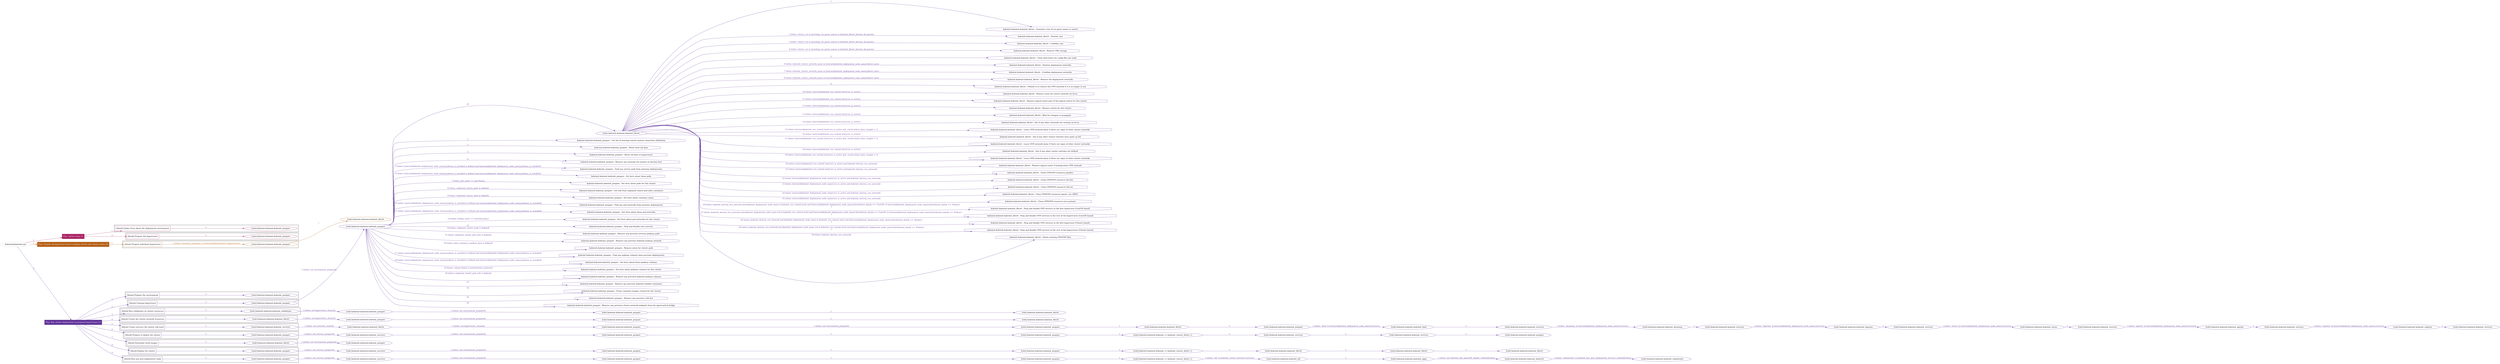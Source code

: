 digraph {
	graph [concentrate=true ordering=in rankdir=LR ratio=fill]
	edge [esep=5 sep=10]
	"kubeinit/playbook.yml" [id=root_node style=dotted]
	play_e620c497 [label="Play: Initial setup (1)" color="#a92364" fontcolor="#ffffff" id=play_e620c497 shape=box style=filled tooltip=localhost]
	"kubeinit/playbook.yml" -> play_e620c497 [label="1 " color="#a92364" fontcolor="#a92364" id=edge_87e87e87 labeltooltip="1 " tooltip="1 "]
	subgraph "kubeinit.kubeinit.kubeinit_prepare" {
		role_a2d5e0e8 [label="[role] kubeinit.kubeinit.kubeinit_prepare" color="#a92364" id=role_a2d5e0e8 tooltip="kubeinit.kubeinit.kubeinit_prepare"]
	}
	subgraph "kubeinit.kubeinit.kubeinit_prepare" {
		role_67fb6ee1 [label="[role] kubeinit.kubeinit.kubeinit_prepare" color="#a92364" id=role_67fb6ee1 tooltip="kubeinit.kubeinit.kubeinit_prepare"]
	}
	subgraph "Play: Initial setup (1)" {
		play_e620c497 -> block_0c2d4fb3 [label=1 color="#a92364" fontcolor="#a92364" id=edge_0363d80e labeltooltip=1 tooltip=1]
		subgraph cluster_block_0c2d4fb3 {
			block_0c2d4fb3 [label="[block] Gather facts about the deployment environment" color="#a92364" id=block_0c2d4fb3 labeltooltip="Gather facts about the deployment environment" shape=box tooltip="Gather facts about the deployment environment"]
			block_0c2d4fb3 -> role_a2d5e0e8 [label="1 " color="#a92364" fontcolor="#a92364" id=edge_bcda8685 labeltooltip="1 " tooltip="1 "]
		}
		play_e620c497 -> block_71c5c54f [label=2 color="#a92364" fontcolor="#a92364" id=edge_8d395a33 labeltooltip=2 tooltip=2]
		subgraph cluster_block_71c5c54f {
			block_71c5c54f [label="[block] Prepare the hypervisors" color="#a92364" id=block_71c5c54f labeltooltip="Prepare the hypervisors" shape=box tooltip="Prepare the hypervisors"]
			block_71c5c54f -> role_67fb6ee1 [label="1 " color="#a92364" fontcolor="#a92364" id=edge_e442ccd2 labeltooltip="1 " tooltip="1 "]
		}
	}
	play_8aa4511b [label="Play: Prepare all hypervisor hosts to deploy service and cluster nodes (0)" color="#b65f16" fontcolor="#ffffff" id=play_8aa4511b shape=box style=filled tooltip="Play: Prepare all hypervisor hosts to deploy service and cluster nodes (0)"]
	"kubeinit/playbook.yml" -> play_8aa4511b [label="2 " color="#b65f16" fontcolor="#b65f16" id=edge_fc6e9f7f labeltooltip="2 " tooltip="2 "]
	subgraph "kubeinit.kubeinit.kubeinit_libvirt" {
		role_b3a87230 [label="[role] kubeinit.kubeinit.kubeinit_libvirt" color="#b65f16" id=role_b3a87230 tooltip="kubeinit.kubeinit.kubeinit_libvirt"]
	}
	subgraph "kubeinit.kubeinit.kubeinit_prepare" {
		role_3ff413d4 [label="[role] kubeinit.kubeinit.kubeinit_prepare" color="#b65f16" id=role_3ff413d4 tooltip="kubeinit.kubeinit.kubeinit_prepare"]
		role_3ff413d4 -> role_b3a87230 [label="1 " color="#b65f16" fontcolor="#b65f16" id=edge_c031d1c5 labeltooltip="1 " tooltip="1 "]
	}
	subgraph "Play: Prepare all hypervisor hosts to deploy service and cluster nodes (0)" {
		play_8aa4511b -> block_84e93038 [label=1 color="#b65f16" fontcolor="#b65f16" id=edge_4634a358 labeltooltip=1 tooltip=1]
		subgraph cluster_block_84e93038 {
			block_84e93038 [label="[block] Prepare individual hypervisors" color="#b65f16" id=block_84e93038 labeltooltip="Prepare individual hypervisors" shape=box tooltip="Prepare individual hypervisors"]
			block_84e93038 -> role_3ff413d4 [label="1 [when: inventory_hostname in hostvars['kubeinit-facts'].hypervisors]" color="#b65f16" fontcolor="#b65f16" id=edge_bbf65e43 labeltooltip="1 [when: inventory_hostname in hostvars['kubeinit-facts'].hypervisors]" tooltip="1 [when: inventory_hostname in hostvars['kubeinit-facts'].hypervisors]"]
		}
	}
	play_54ab8cdd [label="Play: Run cluster deployment on prepared hypervisors (1)" color="#613399" fontcolor="#ffffff" id=play_54ab8cdd shape=box style=filled tooltip=localhost]
	"kubeinit/playbook.yml" -> play_54ab8cdd [label="3 " color="#613399" fontcolor="#613399" id=edge_36a5ad89 labeltooltip="3 " tooltip="3 "]
	subgraph "kubeinit.kubeinit.kubeinit_prepare" {
		role_ed84a059 [label="[role] kubeinit.kubeinit.kubeinit_prepare" color="#613399" id=role_ed84a059 tooltip="kubeinit.kubeinit.kubeinit_prepare"]
	}
	subgraph "kubeinit.kubeinit.kubeinit_libvirt" {
		role_58e34440 [label="[role] kubeinit.kubeinit.kubeinit_libvirt" color="#613399" id=role_58e34440 tooltip="kubeinit.kubeinit.kubeinit_libvirt"]
		task_087882c3 [label="kubeinit.kubeinit.kubeinit_libvirt : Generate a list of vm guest names to match" color="#613399" id=task_087882c3 shape=octagon tooltip="kubeinit.kubeinit.kubeinit_libvirt : Generate a list of vm guest names to match"]
		role_58e34440 -> task_087882c3 [label="1 " color="#613399" fontcolor="#613399" id=edge_61f44dcf labeltooltip="1 " tooltip="1 "]
		task_6081fc50 [label="kubeinit.kubeinit.kubeinit_libvirt : Destroy vms" color="#613399" id=task_6081fc50 shape=octagon tooltip="kubeinit.kubeinit.kubeinit_libvirt : Destroy vms"]
		role_58e34440 -> task_6081fc50 [label="2 [when: cluster_vm in matching_vm_guest_names or kubeinit_libvirt_destroy_all_guests]" color="#613399" fontcolor="#613399" id=edge_b4ad3307 labeltooltip="2 [when: cluster_vm in matching_vm_guest_names or kubeinit_libvirt_destroy_all_guests]" tooltip="2 [when: cluster_vm in matching_vm_guest_names or kubeinit_libvirt_destroy_all_guests]"]
		task_8cbfd64b [label="kubeinit.kubeinit.kubeinit_libvirt : Undefine vms" color="#613399" id=task_8cbfd64b shape=octagon tooltip="kubeinit.kubeinit.kubeinit_libvirt : Undefine vms"]
		role_58e34440 -> task_8cbfd64b [label="3 [when: cluster_vm in matching_vm_guest_names or kubeinit_libvirt_destroy_all_guests]" color="#613399" fontcolor="#613399" id=edge_d5d984d2 labeltooltip="3 [when: cluster_vm in matching_vm_guest_names or kubeinit_libvirt_destroy_all_guests]" tooltip="3 [when: cluster_vm in matching_vm_guest_names or kubeinit_libvirt_destroy_all_guests]"]
		task_27f91eec [label="kubeinit.kubeinit.kubeinit_libvirt : Remove VMs storage" color="#613399" id=task_27f91eec shape=octagon tooltip="kubeinit.kubeinit.kubeinit_libvirt : Remove VMs storage"]
		role_58e34440 -> task_27f91eec [label="4 [when: cluster_vm in matching_vm_guest_names or kubeinit_libvirt_destroy_all_guests]" color="#613399" fontcolor="#613399" id=edge_b42f1586 labeltooltip="4 [when: cluster_vm in matching_vm_guest_names or kubeinit_libvirt_destroy_all_guests]" tooltip="4 [when: cluster_vm in matching_vm_guest_names or kubeinit_libvirt_destroy_all_guests]"]
		task_e3bd7096 [label="kubeinit.kubeinit.kubeinit_libvirt : Clean directories for config files per node" color="#613399" id=task_e3bd7096 shape=octagon tooltip="kubeinit.kubeinit.kubeinit_libvirt : Clean directories for config files per node"]
		role_58e34440 -> task_e3bd7096 [label="5 " color="#613399" fontcolor="#613399" id=edge_9fa0de29 labeltooltip="5 " tooltip="5 "]
		task_476ed290 [label="kubeinit.kubeinit.kubeinit_libvirt : Destroy deployment networks" color="#613399" id=task_476ed290 shape=octagon tooltip="kubeinit.kubeinit.kubeinit_libvirt : Destroy deployment networks"]
		role_58e34440 -> task_476ed290 [label="6 [when: kubeinit_cluster_network_name in hostvars[kubeinit_deployment_node_name].libvirt_nets]" color="#613399" fontcolor="#613399" id=edge_4996a365 labeltooltip="6 [when: kubeinit_cluster_network_name in hostvars[kubeinit_deployment_node_name].libvirt_nets]" tooltip="6 [when: kubeinit_cluster_network_name in hostvars[kubeinit_deployment_node_name].libvirt_nets]"]
		task_4ac94120 [label="kubeinit.kubeinit.kubeinit_libvirt : Undefine deployment networks" color="#613399" id=task_4ac94120 shape=octagon tooltip="kubeinit.kubeinit.kubeinit_libvirt : Undefine deployment networks"]
		role_58e34440 -> task_4ac94120 [label="7 [when: kubeinit_cluster_network_name in hostvars[kubeinit_deployment_node_name].libvirt_nets]" color="#613399" fontcolor="#613399" id=edge_3e9ae7a7 labeltooltip="7 [when: kubeinit_cluster_network_name in hostvars[kubeinit_deployment_node_name].libvirt_nets]" tooltip="7 [when: kubeinit_cluster_network_name in hostvars[kubeinit_deployment_node_name].libvirt_nets]"]
		task_12d630c7 [label="kubeinit.kubeinit.kubeinit_libvirt : Remove the deployment networks" color="#613399" id=task_12d630c7 shape=octagon tooltip="kubeinit.kubeinit.kubeinit_libvirt : Remove the deployment networks"]
		role_58e34440 -> task_12d630c7 [label="8 [when: kubeinit_cluster_network_name in hostvars[kubeinit_deployment_node_name].libvirt_nets]" color="#613399" fontcolor="#613399" id=edge_87219800 labeltooltip="8 [when: kubeinit_cluster_network_name in hostvars[kubeinit_deployment_node_name].libvirt_nets]" tooltip="8 [when: kubeinit_cluster_network_name in hostvars[kubeinit_deployment_node_name].libvirt_nets]"]
		task_1b1d34e5 [label="kubeinit.kubeinit.kubeinit_libvirt : Default is to remove the OVN network if it is no longer in use" color="#613399" id=task_1b1d34e5 shape=octagon tooltip="kubeinit.kubeinit.kubeinit_libvirt : Default is to remove the OVN network if it is no longer in use"]
		role_58e34440 -> task_1b1d34e5 [label="9 " color="#613399" fontcolor="#613399" id=edge_3edebbd2 labeltooltip="9 " tooltip="9 "]
		task_132d452c [label="kubeinit.kubeinit.kubeinit_libvirt : Remove route for cluster network via br-ex" color="#613399" id=task_132d452c shape=octagon tooltip="kubeinit.kubeinit.kubeinit_libvirt : Remove route for cluster network via br-ex"]
		role_58e34440 -> task_132d452c [label="10 [when: hostvars[kubeinit_ovn_central_host].ovs_is_active]" color="#613399" fontcolor="#613399" id=edge_f0c682d7 labeltooltip="10 [when: hostvars[kubeinit_ovn_central_host].ovs_is_active]" tooltip="10 [when: hostvars[kubeinit_ovn_central_host].ovs_is_active]"]
		task_5c83c693 [label="kubeinit.kubeinit.kubeinit_libvirt : Remove logical router port of the logical switch for this cluster" color="#613399" id=task_5c83c693 shape=octagon tooltip="kubeinit.kubeinit.kubeinit_libvirt : Remove logical router port of the logical switch for this cluster"]
		role_58e34440 -> task_5c83c693 [label="11 [when: hostvars[kubeinit_ovn_central_host].ovs_is_active]" color="#613399" fontcolor="#613399" id=edge_e48f1c9e labeltooltip="11 [when: hostvars[kubeinit_ovn_central_host].ovs_is_active]" tooltip="11 [when: hostvars[kubeinit_ovn_central_host].ovs_is_active]"]
		task_2dc69102 [label="kubeinit.kubeinit.kubeinit_libvirt : Remove switch for this cluster" color="#613399" id=task_2dc69102 shape=octagon tooltip="kubeinit.kubeinit.kubeinit_libvirt : Remove switch for this cluster"]
		role_58e34440 -> task_2dc69102 [label="12 [when: hostvars[kubeinit_ovn_central_host].ovs_is_active]" color="#613399" fontcolor="#613399" id=edge_56345bb9 labeltooltip="12 [when: hostvars[kubeinit_ovn_central_host].ovs_is_active]" tooltip="12 [when: hostvars[kubeinit_ovn_central_host].ovs_is_active]"]
		task_6d444725 [label="kubeinit.kubeinit.kubeinit_libvirt : Wait for changes to propagate" color="#613399" id=task_6d444725 shape=octagon tooltip="kubeinit.kubeinit.kubeinit_libvirt : Wait for changes to propagate"]
		role_58e34440 -> task_6d444725 [label="13 [when: hostvars[kubeinit_ovn_central_host].ovs_is_active]" color="#613399" fontcolor="#613399" id=edge_d4fd74d5 labeltooltip="13 [when: hostvars[kubeinit_ovn_central_host].ovs_is_active]" tooltip="13 [when: hostvars[kubeinit_ovn_central_host].ovs_is_active]"]
		task_aa394092 [label="kubeinit.kubeinit.kubeinit_libvirt : See if any other networks are routing via br-ex" color="#613399" id=task_aa394092 shape=octagon tooltip="kubeinit.kubeinit.kubeinit_libvirt : See if any other networks are routing via br-ex"]
		role_58e34440 -> task_aa394092 [label="14 [when: hostvars[kubeinit_ovn_central_host].ovs_is_active]" color="#613399" fontcolor="#613399" id=edge_8d8c3fa5 labeltooltip="14 [when: hostvars[kubeinit_ovn_central_host].ovs_is_active]" tooltip="14 [when: hostvars[kubeinit_ovn_central_host].ovs_is_active]"]
		task_63bebf38 [label="kubeinit.kubeinit.kubeinit_libvirt : Leave OVN network alone if there are signs of other cluster networks" color="#613399" id=task_63bebf38 shape=octagon tooltip="kubeinit.kubeinit.kubeinit_libvirt : Leave OVN network alone if there are signs of other cluster networks"]
		role_58e34440 -> task_63bebf38 [label="15 [when: hostvars[kubeinit_ovn_central_host].ovs_is_active and _result.stdout_lines | length > 1]" color="#613399" fontcolor="#613399" id=edge_e3dca3e7 labeltooltip="15 [when: hostvars[kubeinit_ovn_central_host].ovs_is_active and _result.stdout_lines | length > 1]" tooltip="15 [when: hostvars[kubeinit_ovn_central_host].ovs_is_active and _result.stdout_lines | length > 1]"]
		task_068c9c32 [label="kubeinit.kubeinit.kubeinit_libvirt : See if any other cluster switches have ports on lr0" color="#613399" id=task_068c9c32 shape=octagon tooltip="kubeinit.kubeinit.kubeinit_libvirt : See if any other cluster switches have ports on lr0"]
		role_58e34440 -> task_068c9c32 [label="16 [when: hostvars[kubeinit_ovn_central_host].ovs_is_active]" color="#613399" fontcolor="#613399" id=edge_4cddb3cb labeltooltip="16 [when: hostvars[kubeinit_ovn_central_host].ovs_is_active]" tooltip="16 [when: hostvars[kubeinit_ovn_central_host].ovs_is_active]"]
		task_8a552a1e [label="kubeinit.kubeinit.kubeinit_libvirt : Leave OVN network alone if there are signs of other cluster networks" color="#613399" id=task_8a552a1e shape=octagon tooltip="kubeinit.kubeinit.kubeinit_libvirt : Leave OVN network alone if there are signs of other cluster networks"]
		role_58e34440 -> task_8a552a1e [label="17 [when: hostvars[kubeinit_ovn_central_host].ovs_is_active and _result.stdout_lines | length > 1]" color="#613399" fontcolor="#613399" id=edge_f0abec1c labeltooltip="17 [when: hostvars[kubeinit_ovn_central_host].ovs_is_active and _result.stdout_lines | length > 1]" tooltip="17 [when: hostvars[kubeinit_ovn_central_host].ovs_is_active and _result.stdout_lines | length > 1]"]
		task_b2c66613 [label="kubeinit.kubeinit.kubeinit_libvirt : See if any other cluster switches are defined" color="#613399" id=task_b2c66613 shape=octagon tooltip="kubeinit.kubeinit.kubeinit_libvirt : See if any other cluster switches are defined"]
		role_58e34440 -> task_b2c66613 [label="18 [when: hostvars[kubeinit_ovn_central_host].ovs_is_active]" color="#613399" fontcolor="#613399" id=edge_164c7a1a labeltooltip="18 [when: hostvars[kubeinit_ovn_central_host].ovs_is_active]" tooltip="18 [when: hostvars[kubeinit_ovn_central_host].ovs_is_active]"]
		task_76bcd1f2 [label="kubeinit.kubeinit.kubeinit_libvirt : Leave OVN network alone if there are signs of other cluster networks" color="#613399" id=task_76bcd1f2 shape=octagon tooltip="kubeinit.kubeinit.kubeinit_libvirt : Leave OVN network alone if there are signs of other cluster networks"]
		role_58e34440 -> task_76bcd1f2 [label="19 [when: hostvars[kubeinit_ovn_central_host].ovs_is_active and _result.stdout_lines | length > 1]" color="#613399" fontcolor="#613399" id=edge_f785dbc9 labeltooltip="19 [when: hostvars[kubeinit_ovn_central_host].ovs_is_active and _result.stdout_lines | length > 1]" tooltip="19 [when: hostvars[kubeinit_ovn_central_host].ovs_is_active and _result.stdout_lines | length > 1]"]
		task_3302bfab [label="kubeinit.kubeinit.kubeinit_libvirt : Remove logical router if tearing down OVN network" color="#613399" id=task_3302bfab shape=octagon tooltip="kubeinit.kubeinit.kubeinit_libvirt : Remove logical router if tearing down OVN network"]
		role_58e34440 -> task_3302bfab [label="20 [when: hostvars[kubeinit_ovn_central_host].ovs_is_active and kubeinit_destroy_ovn_network]" color="#613399" fontcolor="#613399" id=edge_88423ed2 labeltooltip="20 [when: hostvars[kubeinit_ovn_central_host].ovs_is_active and kubeinit_destroy_ovn_network]" tooltip="20 [when: hostvars[kubeinit_ovn_central_host].ovs_is_active and kubeinit_destroy_ovn_network]"]
		task_1f1099b3 [label="kubeinit.kubeinit.kubeinit_libvirt : Clean OVN/OVS resources (public)" color="#613399" id=task_1f1099b3 shape=octagon tooltip="kubeinit.kubeinit.kubeinit_libvirt : Clean OVN/OVS resources (public)"]
		role_58e34440 -> task_1f1099b3 [label="21 [when: hostvars[kubeinit_ovn_central_host].ovs_is_active and kubeinit_destroy_ovn_network]" color="#613399" fontcolor="#613399" id=edge_16d5c098 labeltooltip="21 [when: hostvars[kubeinit_ovn_central_host].ovs_is_active and kubeinit_destroy_ovn_network]" tooltip="21 [when: hostvars[kubeinit_ovn_central_host].ovs_is_active and kubeinit_destroy_ovn_network]"]
		task_2761a69e [label="kubeinit.kubeinit.kubeinit_libvirt : Clean OVN/OVS resources (br-int)" color="#613399" id=task_2761a69e shape=octagon tooltip="kubeinit.kubeinit.kubeinit_libvirt : Clean OVN/OVS resources (br-int)"]
		role_58e34440 -> task_2761a69e [label="22 [when: hostvars[kubeinit_deployment_node_name].ovs_is_active and kubeinit_destroy_ovn_network]" color="#613399" fontcolor="#613399" id=edge_38efdbcc labeltooltip="22 [when: hostvars[kubeinit_deployment_node_name].ovs_is_active and kubeinit_destroy_ovn_network]" tooltip="22 [when: hostvars[kubeinit_deployment_node_name].ovs_is_active and kubeinit_destroy_ovn_network]"]
		task_24e16aa9 [label="kubeinit.kubeinit.kubeinit_libvirt : Clean OVN/OVS resources (br-ex)" color="#613399" id=task_24e16aa9 shape=octagon tooltip="kubeinit.kubeinit.kubeinit_libvirt : Clean OVN/OVS resources (br-ex)"]
		role_58e34440 -> task_24e16aa9 [label="23 [when: hostvars[kubeinit_deployment_node_name].ovs_is_active and kubeinit_destroy_ovn_network]" color="#613399" fontcolor="#613399" id=edge_611b2801 labeltooltip="23 [when: hostvars[kubeinit_deployment_node_name].ovs_is_active and kubeinit_destroy_ovn_network]" tooltip="23 [when: hostvars[kubeinit_deployment_node_name].ovs_is_active and kubeinit_destroy_ovn_network]"]
		task_a7b028ad [label="kubeinit.kubeinit.kubeinit_libvirt : Clean OVN/OVS resources (genev_sys_6081)" color="#613399" id=task_a7b028ad shape=octagon tooltip="kubeinit.kubeinit.kubeinit_libvirt : Clean OVN/OVS resources (genev_sys_6081)"]
		role_58e34440 -> task_a7b028ad [label="24 [when: hostvars[kubeinit_deployment_node_name].ovs_is_active and kubeinit_destroy_ovn_network]" color="#613399" fontcolor="#613399" id=edge_944a1fd8 labeltooltip="24 [when: hostvars[kubeinit_deployment_node_name].ovs_is_active and kubeinit_destroy_ovn_network]" tooltip="24 [when: hostvars[kubeinit_deployment_node_name].ovs_is_active and kubeinit_destroy_ovn_network]"]
		task_1e424ccd [label="kubeinit.kubeinit.kubeinit_libvirt : Clean OVN/OVS resources (ovs-system)" color="#613399" id=task_1e424ccd shape=octagon tooltip="kubeinit.kubeinit.kubeinit_libvirt : Clean OVN/OVS resources (ovs-system)"]
		role_58e34440 -> task_1e424ccd [label="25 [when: hostvars[kubeinit_deployment_node_name].ovs_is_active and kubeinit_destroy_ovn_network]" color="#613399" fontcolor="#613399" id=edge_59361d3f labeltooltip="25 [when: hostvars[kubeinit_deployment_node_name].ovs_is_active and kubeinit_destroy_ovn_network]" tooltip="25 [when: hostvars[kubeinit_deployment_node_name].ovs_is_active and kubeinit_destroy_ovn_network]"]
		task_99952bd4 [label="kubeinit.kubeinit.kubeinit_libvirt : Stop and disable OVN services in the first hypervisor (CentOS based)" color="#613399" id=task_99952bd4 shape=octagon tooltip="kubeinit.kubeinit.kubeinit_libvirt : Stop and disable OVN services in the first hypervisor (CentOS based)"]
		role_58e34440 -> task_99952bd4 [label="26 [when: kubeinit_destroy_ovn_network and (kubeinit_deployment_node_name in kubeinit_ovn_central_host) and (hostvars[kubeinit_deployment_node_name].distribution_family == 'CentOS' or hostvars[kubeinit_deployment_node_name].distribution_family == 'Fedora')
]" color="#613399" fontcolor="#613399" id=edge_0f815088 labeltooltip="26 [when: kubeinit_destroy_ovn_network and (kubeinit_deployment_node_name in kubeinit_ovn_central_host) and (hostvars[kubeinit_deployment_node_name].distribution_family == 'CentOS' or hostvars[kubeinit_deployment_node_name].distribution_family == 'Fedora')
]" tooltip="26 [when: kubeinit_destroy_ovn_network and (kubeinit_deployment_node_name in kubeinit_ovn_central_host) and (hostvars[kubeinit_deployment_node_name].distribution_family == 'CentOS' or hostvars[kubeinit_deployment_node_name].distribution_family == 'Fedora')
]"]
		task_26f2b483 [label="kubeinit.kubeinit.kubeinit_libvirt : Stop and disable OVN services in the rest of the hypervisors (CentOS based)" color="#613399" id=task_26f2b483 shape=octagon tooltip="kubeinit.kubeinit.kubeinit_libvirt : Stop and disable OVN services in the rest of the hypervisors (CentOS based)"]
		role_58e34440 -> task_26f2b483 [label="27 [when: kubeinit_destroy_ovn_network and (kubeinit_deployment_node_name not in kubeinit_ovn_central_host) and (hostvars[kubeinit_deployment_node_name].distribution_family == 'CentOS' or hostvars[kubeinit_deployment_node_name].distribution_family == 'Fedora')
]" color="#613399" fontcolor="#613399" id=edge_b686801b labeltooltip="27 [when: kubeinit_destroy_ovn_network and (kubeinit_deployment_node_name not in kubeinit_ovn_central_host) and (hostvars[kubeinit_deployment_node_name].distribution_family == 'CentOS' or hostvars[kubeinit_deployment_node_name].distribution_family == 'Fedora')
]" tooltip="27 [when: kubeinit_destroy_ovn_network and (kubeinit_deployment_node_name not in kubeinit_ovn_central_host) and (hostvars[kubeinit_deployment_node_name].distribution_family == 'CentOS' or hostvars[kubeinit_deployment_node_name].distribution_family == 'Fedora')
]"]
		task_d5f24ddf [label="kubeinit.kubeinit.kubeinit_libvirt : Stop and disable OVN services in the first hypervisor (Ubuntu based)" color="#613399" id=task_d5f24ddf shape=octagon tooltip="kubeinit.kubeinit.kubeinit_libvirt : Stop and disable OVN services in the first hypervisor (Ubuntu based)"]
		role_58e34440 -> task_d5f24ddf [label="28 [when: kubeinit_destroy_ovn_network and (kubeinit_deployment_node_name in kubeinit_ovn_central_host) and (hostvars[kubeinit_deployment_node_name].distribution_family == 'Debian')
]" color="#613399" fontcolor="#613399" id=edge_c811ba6f labeltooltip="28 [when: kubeinit_destroy_ovn_network and (kubeinit_deployment_node_name in kubeinit_ovn_central_host) and (hostvars[kubeinit_deployment_node_name].distribution_family == 'Debian')
]" tooltip="28 [when: kubeinit_destroy_ovn_network and (kubeinit_deployment_node_name in kubeinit_ovn_central_host) and (hostvars[kubeinit_deployment_node_name].distribution_family == 'Debian')
]"]
		task_98a90e78 [label="kubeinit.kubeinit.kubeinit_libvirt : Stop and disable OVN services in the rest of the hypervisors (Ubuntu based)" color="#613399" id=task_98a90e78 shape=octagon tooltip="kubeinit.kubeinit.kubeinit_libvirt : Stop and disable OVN services in the rest of the hypervisors (Ubuntu based)"]
		role_58e34440 -> task_98a90e78 [label="29 [when: kubeinit_destroy_ovn_network and (kubeinit_deployment_node_name not in kubeinit_ovn_central_host) and (hostvars[kubeinit_deployment_node_name].distribution_family == 'Debian')
]" color="#613399" fontcolor="#613399" id=edge_614ced94 labeltooltip="29 [when: kubeinit_destroy_ovn_network and (kubeinit_deployment_node_name not in kubeinit_ovn_central_host) and (hostvars[kubeinit_deployment_node_name].distribution_family == 'Debian')
]" tooltip="29 [when: kubeinit_destroy_ovn_network and (kubeinit_deployment_node_name not in kubeinit_ovn_central_host) and (hostvars[kubeinit_deployment_node_name].distribution_family == 'Debian')
]"]
		task_c82f7964 [label="kubeinit.kubeinit.kubeinit_libvirt : Delete existing OVS/OVN files" color="#613399" id=task_c82f7964 shape=octagon tooltip="kubeinit.kubeinit.kubeinit_libvirt : Delete existing OVS/OVN files"]
		role_58e34440 -> task_c82f7964 [label="30 [when: kubeinit_destroy_ovn_network]" color="#613399" fontcolor="#613399" id=edge_c071e06c labeltooltip="30 [when: kubeinit_destroy_ovn_network]" tooltip="30 [when: kubeinit_destroy_ovn_network]"]
	}
	subgraph "kubeinit.kubeinit.kubeinit_prepare" {
		role_5148805a [label="[role] kubeinit.kubeinit.kubeinit_prepare" color="#613399" id=role_5148805a tooltip="kubeinit.kubeinit.kubeinit_prepare"]
		task_69301e91 [label="kubeinit.kubeinit.kubeinit_prepare : Get list of existing remote system connection definitions" color="#613399" id=task_69301e91 shape=octagon tooltip="kubeinit.kubeinit.kubeinit_prepare : Get list of existing remote system connection definitions"]
		role_5148805a -> task_69301e91 [label="1 " color="#613399" fontcolor="#613399" id=edge_c55b899a labeltooltip="1 " tooltip="1 "]
		task_d2193fe4 [label="kubeinit.kubeinit.kubeinit_prepare : Reset local ssh keys" color="#613399" id=task_d2193fe4 shape=octagon tooltip="kubeinit.kubeinit.kubeinit_prepare : Reset local ssh keys"]
		role_5148805a -> task_d2193fe4 [label="2 " color="#613399" fontcolor="#613399" id=edge_204974e6 labeltooltip="2 " tooltip="2 "]
		task_54eeb9dc [label="kubeinit.kubeinit.kubeinit_prepare : Reset ssh keys in hypervisors" color="#613399" id=task_54eeb9dc shape=octagon tooltip="kubeinit.kubeinit.kubeinit_prepare : Reset ssh keys in hypervisors"]
		role_5148805a -> task_54eeb9dc [label="3 " color="#613399" fontcolor="#613399" id=edge_dc938a3c labeltooltip="3 " tooltip="3 "]
		task_a07331d8 [label="kubeinit.kubeinit.kubeinit_prepare : Remove any existing ssh tunnels on bastion host" color="#613399" id=task_a07331d8 shape=octagon tooltip="kubeinit.kubeinit.kubeinit_prepare : Remove any existing ssh tunnels on bastion host"]
		role_5148805a -> task_a07331d8 [label="4 " color="#613399" fontcolor="#613399" id=edge_5c03cde9 labeltooltip="4 " tooltip="4 "]
		task_b7f6a2d0 [label="kubeinit.kubeinit.kubeinit_prepare : Find any service pods from previous deployments" color="#613399" id=task_b7f6a2d0 shape=octagon tooltip="kubeinit.kubeinit.kubeinit_prepare : Find any service pods from previous deployments"]
		role_5148805a -> task_b7f6a2d0 [label="5 [when: hostvars[kubeinit_deployment_node_name].podman_is_installed is defined and hostvars[kubeinit_deployment_node_name].podman_is_installed]" color="#613399" fontcolor="#613399" id=edge_e859392c labeltooltip="5 [when: hostvars[kubeinit_deployment_node_name].podman_is_installed is defined and hostvars[kubeinit_deployment_node_name].podman_is_installed]" tooltip="5 [when: hostvars[kubeinit_deployment_node_name].podman_is_installed is defined and hostvars[kubeinit_deployment_node_name].podman_is_installed]"]
		task_8bb68844 [label="kubeinit.kubeinit.kubeinit_prepare : Set facts about those pods" color="#613399" id=task_8bb68844 shape=octagon tooltip="kubeinit.kubeinit.kubeinit_prepare : Set facts about those pods"]
		role_5148805a -> task_8bb68844 [label="6 [when: hostvars[kubeinit_deployment_node_name].podman_is_installed is defined and hostvars[kubeinit_deployment_node_name].podman_is_installed]" color="#613399" fontcolor="#613399" id=edge_c0afb150 labeltooltip="6 [when: hostvars[kubeinit_deployment_node_name].podman_is_installed is defined and hostvars[kubeinit_deployment_node_name].podman_is_installed]" tooltip="6 [when: hostvars[kubeinit_deployment_node_name].podman_is_installed is defined and hostvars[kubeinit_deployment_node_name].podman_is_installed]"]
		task_bf34653f [label="kubeinit.kubeinit.kubeinit_prepare : Set facts about pods for this cluster" color="#613399" id=task_bf34653f shape=octagon tooltip="kubeinit.kubeinit.kubeinit_prepare : Set facts about pods for this cluster"]
		role_5148805a -> task_bf34653f [label="7 [when: pod_name == pod.Name]" color="#613399" fontcolor="#613399" id=edge_aa216494 labeltooltip="7 [when: pod_name == pod.Name]" tooltip="7 [when: pod_name == pod.Name]"]
		task_c501ea74 [label="kubeinit.kubeinit.kubeinit_prepare : Get info from orphaned cluster pod infra containers" color="#613399" id=task_c501ea74 shape=octagon tooltip="kubeinit.kubeinit.kubeinit_prepare : Get info from orphaned cluster pod infra containers"]
		role_5148805a -> task_c501ea74 [label="8 [when: orphaned_cluster_pods is defined]" color="#613399" fontcolor="#613399" id=edge_b1d63bd9 labeltooltip="8 [when: orphaned_cluster_pods is defined]" tooltip="8 [when: orphaned_cluster_pods is defined]"]
		task_a56e9af3 [label="kubeinit.kubeinit.kubeinit_prepare : Set facts about container netns" color="#613399" id=task_a56e9af3 shape=octagon tooltip="kubeinit.kubeinit.kubeinit_prepare : Set facts about container netns"]
		role_5148805a -> task_a56e9af3 [label="9 [when: orphaned_cluster_pods is defined]" color="#613399" fontcolor="#613399" id=edge_4248ef91 labeltooltip="9 [when: orphaned_cluster_pods is defined]" tooltip="9 [when: orphaned_cluster_pods is defined]"]
		task_36b964a1 [label="kubeinit.kubeinit.kubeinit_prepare : Find any pod networks from previous deployments" color="#613399" id=task_36b964a1 shape=octagon tooltip="kubeinit.kubeinit.kubeinit_prepare : Find any pod networks from previous deployments"]
		role_5148805a -> task_36b964a1 [label="10 [when: hostvars[kubeinit_deployment_node_name].podman_is_installed is defined and hostvars[kubeinit_deployment_node_name].podman_is_installed]" color="#613399" fontcolor="#613399" id=edge_c2149adc labeltooltip="10 [when: hostvars[kubeinit_deployment_node_name].podman_is_installed is defined and hostvars[kubeinit_deployment_node_name].podman_is_installed]" tooltip="10 [when: hostvars[kubeinit_deployment_node_name].podman_is_installed is defined and hostvars[kubeinit_deployment_node_name].podman_is_installed]"]
		task_63cf955a [label="kubeinit.kubeinit.kubeinit_prepare : Set facts about those pod networks" color="#613399" id=task_63cf955a shape=octagon tooltip="kubeinit.kubeinit.kubeinit_prepare : Set facts about those pod networks"]
		role_5148805a -> task_63cf955a [label="11 [when: hostvars[kubeinit_deployment_node_name].podman_is_installed is defined and hostvars[kubeinit_deployment_node_name].podman_is_installed]" color="#613399" fontcolor="#613399" id=edge_26722404 labeltooltip="11 [when: hostvars[kubeinit_deployment_node_name].podman_is_installed is defined and hostvars[kubeinit_deployment_node_name].podman_is_installed]" tooltip="11 [when: hostvars[kubeinit_deployment_node_name].podman_is_installed is defined and hostvars[kubeinit_deployment_node_name].podman_is_installed]"]
		task_a8aeb620 [label="kubeinit.kubeinit.kubeinit_prepare : Set facts about pod networks for this cluster" color="#613399" id=task_a8aeb620 shape=octagon tooltip="kubeinit.kubeinit.kubeinit_prepare : Set facts about pod networks for this cluster"]
		role_5148805a -> task_a8aeb620 [label="12 [when: bridge_name == network.name]" color="#613399" fontcolor="#613399" id=edge_85b41794 labeltooltip="12 [when: bridge_name == network.name]" tooltip="12 [when: bridge_name == network.name]"]
		task_4b05c4ab [label="kubeinit.kubeinit.kubeinit_prepare : Stop and disable user services" color="#613399" id=task_4b05c4ab shape=octagon tooltip="kubeinit.kubeinit.kubeinit_prepare : Stop and disable user services"]
		role_5148805a -> task_4b05c4ab [label="13 " color="#613399" fontcolor="#613399" id=edge_aec22a30 labeltooltip="13 " tooltip="13 "]
		task_9a381fbf [label="kubeinit.kubeinit.kubeinit_prepare : Remove any previous services podman pods" color="#613399" id=task_9a381fbf shape=octagon tooltip="kubeinit.kubeinit.kubeinit_prepare : Remove any previous services podman pods"]
		role_5148805a -> task_9a381fbf [label="14 [when: orphaned_cluster_pods is defined]" color="#613399" fontcolor="#613399" id=edge_1482da0d labeltooltip="14 [when: orphaned_cluster_pods is defined]" tooltip="14 [when: orphaned_cluster_pods is defined]"]
		task_f1f99862 [label="kubeinit.kubeinit.kubeinit_prepare : Remove any previous kubeinit podman network" color="#613399" id=task_f1f99862 shape=octagon tooltip="kubeinit.kubeinit.kubeinit_prepare : Remove any previous kubeinit podman network"]
		role_5148805a -> task_f1f99862 [label="15 [when: orphaned_cluster_pod_nets is defined]" color="#613399" fontcolor="#613399" id=edge_ecad420c labeltooltip="15 [when: orphaned_cluster_pod_nets is defined]" tooltip="15 [when: orphaned_cluster_pod_nets is defined]"]
		task_b15c6b1e [label="kubeinit.kubeinit.kubeinit_prepare : Remove netns for cluster pods" color="#613399" id=task_b15c6b1e shape=octagon tooltip="kubeinit.kubeinit.kubeinit_prepare : Remove netns for cluster pods"]
		role_5148805a -> task_b15c6b1e [label="16 [when: infra_container_sandbox_keys is defined]" color="#613399" fontcolor="#613399" id=edge_baa240d5 labeltooltip="16 [when: infra_container_sandbox_keys is defined]" tooltip="16 [when: infra_container_sandbox_keys is defined]"]
		task_c82233f6 [label="kubeinit.kubeinit.kubeinit_prepare : Find any podman volumes from previous deployments" color="#613399" id=task_c82233f6 shape=octagon tooltip="kubeinit.kubeinit.kubeinit_prepare : Find any podman volumes from previous deployments"]
		role_5148805a -> task_c82233f6 [label="17 [when: hostvars[kubeinit_deployment_node_name].podman_is_installed is defined and hostvars[kubeinit_deployment_node_name].podman_is_installed]" color="#613399" fontcolor="#613399" id=edge_137c3b8e labeltooltip="17 [when: hostvars[kubeinit_deployment_node_name].podman_is_installed is defined and hostvars[kubeinit_deployment_node_name].podman_is_installed]" tooltip="17 [when: hostvars[kubeinit_deployment_node_name].podman_is_installed is defined and hostvars[kubeinit_deployment_node_name].podman_is_installed]"]
		task_a3b9298e [label="kubeinit.kubeinit.kubeinit_prepare : Set facts about those podman volumes" color="#613399" id=task_a3b9298e shape=octagon tooltip="kubeinit.kubeinit.kubeinit_prepare : Set facts about those podman volumes"]
		role_5148805a -> task_a3b9298e [label="18 [when: hostvars[kubeinit_deployment_node_name].podman_is_installed is defined and hostvars[kubeinit_deployment_node_name].podman_is_installed]" color="#613399" fontcolor="#613399" id=edge_a9ceab4c labeltooltip="18 [when: hostvars[kubeinit_deployment_node_name].podman_is_installed is defined and hostvars[kubeinit_deployment_node_name].podman_is_installed]" tooltip="18 [when: hostvars[kubeinit_deployment_node_name].podman_is_installed is defined and hostvars[kubeinit_deployment_node_name].podman_is_installed]"]
		task_957617ff [label="kubeinit.kubeinit.kubeinit_prepare : Set facts about podman volumes for this cluster" color="#613399" id=task_957617ff shape=octagon tooltip="kubeinit.kubeinit.kubeinit_prepare : Set facts about podman volumes for this cluster"]
		role_5148805a -> task_957617ff [label="19 [when: volume.Name is match(cluster_pattern)]" color="#613399" fontcolor="#613399" id=edge_d9cce287 labeltooltip="19 [when: volume.Name is match(cluster_pattern)]" tooltip="19 [when: volume.Name is match(cluster_pattern)]"]
		task_0753f422 [label="kubeinit.kubeinit.kubeinit_prepare : Remove any previous kubeinit podman volumes" color="#613399" id=task_0753f422 shape=octagon tooltip="kubeinit.kubeinit.kubeinit_prepare : Remove any previous kubeinit podman volumes"]
		role_5148805a -> task_0753f422 [label="20 [when: orphaned_cluster_pod_vols is defined]" color="#613399" fontcolor="#613399" id=edge_31870dbf labeltooltip="20 [when: orphaned_cluster_pod_vols is defined]" tooltip="20 [when: orphaned_cluster_pod_vols is defined]"]
		task_667c5190 [label="kubeinit.kubeinit.kubeinit_prepare : Remove any previous kubeinit buildah containers" color="#613399" id=task_667c5190 shape=octagon tooltip="kubeinit.kubeinit.kubeinit_prepare : Remove any previous kubeinit buildah containers"]
		role_5148805a -> task_667c5190 [label="21 " color="#613399" fontcolor="#613399" id=edge_3e5f2100 labeltooltip="21 " tooltip="21 "]
		task_9a723473 [label="kubeinit.kubeinit.kubeinit_prepare : Prune container images created for the cluster" color="#613399" id=task_9a723473 shape=octagon tooltip="kubeinit.kubeinit.kubeinit_prepare : Prune container images created for the cluster"]
		role_5148805a -> task_9a723473 [label="22 " color="#613399" fontcolor="#613399" id=edge_3d67336f labeltooltip="22 " tooltip="22 "]
		task_56ac5c74 [label="kubeinit.kubeinit.kubeinit_prepare : Remove any previous veth dev" color="#613399" id=task_56ac5c74 shape=octagon tooltip="kubeinit.kubeinit.kubeinit_prepare : Remove any previous veth dev"]
		role_5148805a -> task_56ac5c74 [label="23 " color="#613399" fontcolor="#613399" id=edge_43c4478b labeltooltip="23 " tooltip="23 "]
		task_2db0d63a [label="kubeinit.kubeinit.kubeinit_prepare : Remove any previous cluster network endpoint from the openvswitch bridge" color="#613399" id=task_2db0d63a shape=octagon tooltip="kubeinit.kubeinit.kubeinit_prepare : Remove any previous cluster network endpoint from the openvswitch bridge"]
		role_5148805a -> task_2db0d63a [label="24 " color="#613399" fontcolor="#613399" id=edge_e976b515 labeltooltip="24 " tooltip="24 "]
		role_5148805a -> role_58e34440 [label="25 " color="#613399" fontcolor="#613399" id=edge_f504ce8c labeltooltip="25 " tooltip="25 "]
	}
	subgraph "kubeinit.kubeinit.kubeinit_prepare" {
		role_d9a47f45 [label="[role] kubeinit.kubeinit.kubeinit_prepare" color="#613399" id=role_d9a47f45 tooltip="kubeinit.kubeinit.kubeinit_prepare"]
		role_d9a47f45 -> role_5148805a [label="1 [when: not environment_prepared]" color="#613399" fontcolor="#613399" id=edge_cc7afbf9 labeltooltip="1 [when: not environment_prepared]" tooltip="1 [when: not environment_prepared]"]
	}
	subgraph "kubeinit.kubeinit.kubeinit_libvirt" {
		role_13d6b4ab [label="[role] kubeinit.kubeinit.kubeinit_libvirt" color="#613399" id=role_13d6b4ab tooltip="kubeinit.kubeinit.kubeinit_libvirt"]
	}
	subgraph "kubeinit.kubeinit.kubeinit_prepare" {
		role_d329ddfa [label="[role] kubeinit.kubeinit.kubeinit_prepare" color="#613399" id=role_d329ddfa tooltip="kubeinit.kubeinit.kubeinit_prepare"]
		role_d329ddfa -> role_13d6b4ab [label="1 " color="#613399" fontcolor="#613399" id=edge_faf50110 labeltooltip="1 " tooltip="1 "]
	}
	subgraph "kubeinit.kubeinit.kubeinit_prepare" {
		role_301fdf14 [label="[role] kubeinit.kubeinit.kubeinit_prepare" color="#613399" id=role_301fdf14 tooltip="kubeinit.kubeinit.kubeinit_prepare"]
		role_301fdf14 -> role_d329ddfa [label="1 [when: not environment_prepared]" color="#613399" fontcolor="#613399" id=edge_18c70e5a labeltooltip="1 [when: not environment_prepared]" tooltip="1 [when: not environment_prepared]"]
	}
	subgraph "kubeinit.kubeinit.kubeinit_validations" {
		role_9c5b8e84 [label="[role] kubeinit.kubeinit.kubeinit_validations" color="#613399" id=role_9c5b8e84 tooltip="kubeinit.kubeinit.kubeinit_validations"]
		role_9c5b8e84 -> role_301fdf14 [label="1 [when: not hypervisors_cleaned]" color="#613399" fontcolor="#613399" id=edge_16907576 labeltooltip="1 [when: not hypervisors_cleaned]" tooltip="1 [when: not hypervisors_cleaned]"]
	}
	subgraph "kubeinit.kubeinit.kubeinit_libvirt" {
		role_4e3d6880 [label="[role] kubeinit.kubeinit.kubeinit_libvirt" color="#613399" id=role_4e3d6880 tooltip="kubeinit.kubeinit.kubeinit_libvirt"]
	}
	subgraph "kubeinit.kubeinit.kubeinit_prepare" {
		role_043c8de9 [label="[role] kubeinit.kubeinit.kubeinit_prepare" color="#613399" id=role_043c8de9 tooltip="kubeinit.kubeinit.kubeinit_prepare"]
		role_043c8de9 -> role_4e3d6880 [label="1 " color="#613399" fontcolor="#613399" id=edge_802aa62c labeltooltip="1 " tooltip="1 "]
	}
	subgraph "kubeinit.kubeinit.kubeinit_prepare" {
		role_6e648b7d [label="[role] kubeinit.kubeinit.kubeinit_prepare" color="#613399" id=role_6e648b7d tooltip="kubeinit.kubeinit.kubeinit_prepare"]
		role_6e648b7d -> role_043c8de9 [label="1 [when: not environment_prepared]" color="#613399" fontcolor="#613399" id=edge_7ec53191 labeltooltip="1 [when: not environment_prepared]" tooltip="1 [when: not environment_prepared]"]
	}
	subgraph "kubeinit.kubeinit.kubeinit_libvirt" {
		role_6fcff8af [label="[role] kubeinit.kubeinit.kubeinit_libvirt" color="#613399" id=role_6fcff8af tooltip="kubeinit.kubeinit.kubeinit_libvirt"]
		role_6fcff8af -> role_6e648b7d [label="1 [when: not hypervisors_cleaned]" color="#613399" fontcolor="#613399" id=edge_ea7f1048 labeltooltip="1 [when: not hypervisors_cleaned]" tooltip="1 [when: not hypervisors_cleaned]"]
	}
	subgraph "kubeinit.kubeinit.kubeinit_services" {
		role_dee1adfb [label="[role] kubeinit.kubeinit.kubeinit_services" color="#613399" id=role_dee1adfb tooltip="kubeinit.kubeinit.kubeinit_services"]
	}
	subgraph "kubeinit.kubeinit.kubeinit_registry" {
		role_2a551cd0 [label="[role] kubeinit.kubeinit.kubeinit_registry" color="#613399" id=role_2a551cd0 tooltip="kubeinit.kubeinit.kubeinit_registry"]
		role_2a551cd0 -> role_dee1adfb [label="1 " color="#613399" fontcolor="#613399" id=edge_7d8f296b labeltooltip="1 " tooltip="1 "]
	}
	subgraph "kubeinit.kubeinit.kubeinit_services" {
		role_98e01c5d [label="[role] kubeinit.kubeinit.kubeinit_services" color="#613399" id=role_98e01c5d tooltip="kubeinit.kubeinit.kubeinit_services"]
		role_98e01c5d -> role_2a551cd0 [label="1 [when: 'registry' in hostvars[kubeinit_deployment_node_name].services]" color="#613399" fontcolor="#613399" id=edge_9fb14f30 labeltooltip="1 [when: 'registry' in hostvars[kubeinit_deployment_node_name].services]" tooltip="1 [when: 'registry' in hostvars[kubeinit_deployment_node_name].services]"]
	}
	subgraph "kubeinit.kubeinit.kubeinit_apache" {
		role_94a3e3aa [label="[role] kubeinit.kubeinit.kubeinit_apache" color="#613399" id=role_94a3e3aa tooltip="kubeinit.kubeinit.kubeinit_apache"]
		role_94a3e3aa -> role_98e01c5d [label="1 " color="#613399" fontcolor="#613399" id=edge_2661dc9f labeltooltip="1 " tooltip="1 "]
	}
	subgraph "kubeinit.kubeinit.kubeinit_services" {
		role_e7ce4013 [label="[role] kubeinit.kubeinit.kubeinit_services" color="#613399" id=role_e7ce4013 tooltip="kubeinit.kubeinit.kubeinit_services"]
		role_e7ce4013 -> role_94a3e3aa [label="1 [when: 'apache' in hostvars[kubeinit_deployment_node_name].services]" color="#613399" fontcolor="#613399" id=edge_15692e62 labeltooltip="1 [when: 'apache' in hostvars[kubeinit_deployment_node_name].services]" tooltip="1 [when: 'apache' in hostvars[kubeinit_deployment_node_name].services]"]
	}
	subgraph "kubeinit.kubeinit.kubeinit_nexus" {
		role_d49c4bd6 [label="[role] kubeinit.kubeinit.kubeinit_nexus" color="#613399" id=role_d49c4bd6 tooltip="kubeinit.kubeinit.kubeinit_nexus"]
		role_d49c4bd6 -> role_e7ce4013 [label="1 " color="#613399" fontcolor="#613399" id=edge_f4c4f444 labeltooltip="1 " tooltip="1 "]
	}
	subgraph "kubeinit.kubeinit.kubeinit_services" {
		role_ab12817f [label="[role] kubeinit.kubeinit.kubeinit_services" color="#613399" id=role_ab12817f tooltip="kubeinit.kubeinit.kubeinit_services"]
		role_ab12817f -> role_d49c4bd6 [label="1 [when: 'nexus' in hostvars[kubeinit_deployment_node_name].services]" color="#613399" fontcolor="#613399" id=edge_25f7921f labeltooltip="1 [when: 'nexus' in hostvars[kubeinit_deployment_node_name].services]" tooltip="1 [when: 'nexus' in hostvars[kubeinit_deployment_node_name].services]"]
	}
	subgraph "kubeinit.kubeinit.kubeinit_haproxy" {
		role_971e916b [label="[role] kubeinit.kubeinit.kubeinit_haproxy" color="#613399" id=role_971e916b tooltip="kubeinit.kubeinit.kubeinit_haproxy"]
		role_971e916b -> role_ab12817f [label="1 " color="#613399" fontcolor="#613399" id=edge_1a62991b labeltooltip="1 " tooltip="1 "]
	}
	subgraph "kubeinit.kubeinit.kubeinit_services" {
		role_d6b99759 [label="[role] kubeinit.kubeinit.kubeinit_services" color="#613399" id=role_d6b99759 tooltip="kubeinit.kubeinit.kubeinit_services"]
		role_d6b99759 -> role_971e916b [label="1 [when: 'haproxy' in hostvars[kubeinit_deployment_node_name].services]" color="#613399" fontcolor="#613399" id=edge_e46bb681 labeltooltip="1 [when: 'haproxy' in hostvars[kubeinit_deployment_node_name].services]" tooltip="1 [when: 'haproxy' in hostvars[kubeinit_deployment_node_name].services]"]
	}
	subgraph "kubeinit.kubeinit.kubeinit_dnsmasq" {
		role_05f4745c [label="[role] kubeinit.kubeinit.kubeinit_dnsmasq" color="#613399" id=role_05f4745c tooltip="kubeinit.kubeinit.kubeinit_dnsmasq"]
		role_05f4745c -> role_d6b99759 [label="1 " color="#613399" fontcolor="#613399" id=edge_dac3aad2 labeltooltip="1 " tooltip="1 "]
	}
	subgraph "kubeinit.kubeinit.kubeinit_services" {
		role_749873d3 [label="[role] kubeinit.kubeinit.kubeinit_services" color="#613399" id=role_749873d3 tooltip="kubeinit.kubeinit.kubeinit_services"]
		role_749873d3 -> role_05f4745c [label="1 [when: 'dnsmasq' in hostvars[kubeinit_deployment_node_name].services]" color="#613399" fontcolor="#613399" id=edge_764232c5 labeltooltip="1 [when: 'dnsmasq' in hostvars[kubeinit_deployment_node_name].services]" tooltip="1 [when: 'dnsmasq' in hostvars[kubeinit_deployment_node_name].services]"]
	}
	subgraph "kubeinit.kubeinit.kubeinit_bind" {
		role_420fda16 [label="[role] kubeinit.kubeinit.kubeinit_bind" color="#613399" id=role_420fda16 tooltip="kubeinit.kubeinit.kubeinit_bind"]
		role_420fda16 -> role_749873d3 [label="1 " color="#613399" fontcolor="#613399" id=edge_9d31fe60 labeltooltip="1 " tooltip="1 "]
	}
	subgraph "kubeinit.kubeinit.kubeinit_prepare" {
		role_7480eb80 [label="[role] kubeinit.kubeinit.kubeinit_prepare" color="#613399" id=role_7480eb80 tooltip="kubeinit.kubeinit.kubeinit_prepare"]
		role_7480eb80 -> role_420fda16 [label="1 [when: 'bind' in hostvars[kubeinit_deployment_node_name].services]" color="#613399" fontcolor="#613399" id=edge_3505eccb labeltooltip="1 [when: 'bind' in hostvars[kubeinit_deployment_node_name].services]" tooltip="1 [when: 'bind' in hostvars[kubeinit_deployment_node_name].services]"]
	}
	subgraph "kubeinit.kubeinit.kubeinit_libvirt" {
		role_ebfb7d63 [label="[role] kubeinit.kubeinit.kubeinit_libvirt" color="#613399" id=role_ebfb7d63 tooltip="kubeinit.kubeinit.kubeinit_libvirt"]
		role_ebfb7d63 -> role_7480eb80 [label="1 " color="#613399" fontcolor="#613399" id=edge_74d612a9 labeltooltip="1 " tooltip="1 "]
	}
	subgraph "kubeinit.kubeinit.kubeinit_prepare" {
		role_98815409 [label="[role] kubeinit.kubeinit.kubeinit_prepare" color="#613399" id=role_98815409 tooltip="kubeinit.kubeinit.kubeinit_prepare"]
		role_98815409 -> role_ebfb7d63 [label="1 " color="#613399" fontcolor="#613399" id=edge_431cc071 labeltooltip="1 " tooltip="1 "]
	}
	subgraph "kubeinit.kubeinit.kubeinit_prepare" {
		role_7a5cc0eb [label="[role] kubeinit.kubeinit.kubeinit_prepare" color="#613399" id=role_7a5cc0eb tooltip="kubeinit.kubeinit.kubeinit_prepare"]
		role_7a5cc0eb -> role_98815409 [label="1 [when: not environment_prepared]" color="#613399" fontcolor="#613399" id=edge_3fb6bdcf labeltooltip="1 [when: not environment_prepared]" tooltip="1 [when: not environment_prepared]"]
	}
	subgraph "kubeinit.kubeinit.kubeinit_libvirt" {
		role_11a2fcec [label="[role] kubeinit.kubeinit.kubeinit_libvirt" color="#613399" id=role_11a2fcec tooltip="kubeinit.kubeinit.kubeinit_libvirt"]
		role_11a2fcec -> role_7a5cc0eb [label="1 [when: not hypervisors_cleaned]" color="#613399" fontcolor="#613399" id=edge_65e543e8 labeltooltip="1 [when: not hypervisors_cleaned]" tooltip="1 [when: not hypervisors_cleaned]"]
	}
	subgraph "kubeinit.kubeinit.kubeinit_services" {
		role_e47541df [label="[role] kubeinit.kubeinit.kubeinit_services" color="#613399" id=role_e47541df tooltip="kubeinit.kubeinit.kubeinit_services"]
		role_e47541df -> role_11a2fcec [label="1 [when: not network_created]" color="#613399" fontcolor="#613399" id=edge_290d5d91 labeltooltip="1 [when: not network_created]" tooltip="1 [when: not network_created]"]
	}
	subgraph "kubeinit.kubeinit.kubeinit_prepare" {
		role_c45fa162 [label="[role] kubeinit.kubeinit.kubeinit_prepare" color="#613399" id=role_c45fa162 tooltip="kubeinit.kubeinit.kubeinit_prepare"]
	}
	subgraph "kubeinit.kubeinit.kubeinit_services" {
		role_0a38432b [label="[role] kubeinit.kubeinit.kubeinit_services" color="#613399" id=role_0a38432b tooltip="kubeinit.kubeinit.kubeinit_services"]
		role_0a38432b -> role_c45fa162 [label="1 " color="#613399" fontcolor="#613399" id=edge_e55ad8d4 labeltooltip="1 " tooltip="1 "]
	}
	subgraph "kubeinit.kubeinit.kubeinit_services" {
		role_64cfb5ee [label="[role] kubeinit.kubeinit.kubeinit_services" color="#613399" id=role_64cfb5ee tooltip="kubeinit.kubeinit.kubeinit_services"]
		role_64cfb5ee -> role_0a38432b [label="1 " color="#613399" fontcolor="#613399" id=edge_ca0c4576 labeltooltip="1 " tooltip="1 "]
	}
	subgraph "kubeinit.kubeinit.kubeinit_{{ kubeinit_cluster_distro }}" {
		role_c5bb9b4a [label="[role] kubeinit.kubeinit.kubeinit_{{ kubeinit_cluster_distro }}" color="#613399" id=role_c5bb9b4a tooltip="kubeinit.kubeinit.kubeinit_{{ kubeinit_cluster_distro }}"]
		role_c5bb9b4a -> role_64cfb5ee [label="1 " color="#613399" fontcolor="#613399" id=edge_82b9370d labeltooltip="1 " tooltip="1 "]
	}
	subgraph "kubeinit.kubeinit.kubeinit_prepare" {
		role_3d48c686 [label="[role] kubeinit.kubeinit.kubeinit_prepare" color="#613399" id=role_3d48c686 tooltip="kubeinit.kubeinit.kubeinit_prepare"]
		role_3d48c686 -> role_c5bb9b4a [label="1 " color="#613399" fontcolor="#613399" id=edge_4d0a6312 labeltooltip="1 " tooltip="1 "]
	}
	subgraph "kubeinit.kubeinit.kubeinit_prepare" {
		role_2d83f714 [label="[role] kubeinit.kubeinit.kubeinit_prepare" color="#613399" id=role_2d83f714 tooltip="kubeinit.kubeinit.kubeinit_prepare"]
		role_2d83f714 -> role_3d48c686 [label="1 " color="#613399" fontcolor="#613399" id=edge_ae0fae79 labeltooltip="1 " tooltip="1 "]
	}
	subgraph "kubeinit.kubeinit.kubeinit_services" {
		role_0fa563fc [label="[role] kubeinit.kubeinit.kubeinit_services" color="#613399" id=role_0fa563fc tooltip="kubeinit.kubeinit.kubeinit_services"]
		role_0fa563fc -> role_2d83f714 [label="1 [when: not environment_prepared]" color="#613399" fontcolor="#613399" id=edge_5559a606 labeltooltip="1 [when: not environment_prepared]" tooltip="1 [when: not environment_prepared]"]
	}
	subgraph "kubeinit.kubeinit.kubeinit_prepare" {
		role_77cc32ab [label="[role] kubeinit.kubeinit.kubeinit_prepare" color="#613399" id=role_77cc32ab tooltip="kubeinit.kubeinit.kubeinit_prepare"]
		role_77cc32ab -> role_0fa563fc [label="1 [when: not services_prepared]" color="#613399" fontcolor="#613399" id=edge_bac56bfb labeltooltip="1 [when: not services_prepared]" tooltip="1 [when: not services_prepared]"]
	}
	subgraph "kubeinit.kubeinit.kubeinit_prepare" {
		role_66fe47ed [label="[role] kubeinit.kubeinit.kubeinit_prepare" color="#613399" id=role_66fe47ed tooltip="kubeinit.kubeinit.kubeinit_prepare"]
	}
	subgraph "kubeinit.kubeinit.kubeinit_libvirt" {
		role_54288d33 [label="[role] kubeinit.kubeinit.kubeinit_libvirt" color="#613399" id=role_54288d33 tooltip="kubeinit.kubeinit.kubeinit_libvirt"]
		role_54288d33 -> role_66fe47ed [label="1 [when: not environment_prepared]" color="#613399" fontcolor="#613399" id=edge_2a0e4d11 labeltooltip="1 [when: not environment_prepared]" tooltip="1 [when: not environment_prepared]"]
	}
	subgraph "kubeinit.kubeinit.kubeinit_libvirt" {
		role_dedf065e [label="[role] kubeinit.kubeinit.kubeinit_libvirt" color="#613399" id=role_dedf065e tooltip="kubeinit.kubeinit.kubeinit_libvirt"]
	}
	subgraph "kubeinit.kubeinit.kubeinit_libvirt" {
		role_13310f12 [label="[role] kubeinit.kubeinit.kubeinit_libvirt" color="#613399" id=role_13310f12 tooltip="kubeinit.kubeinit.kubeinit_libvirt"]
		role_13310f12 -> role_dedf065e [label="1 " color="#613399" fontcolor="#613399" id=edge_8eb23d78 labeltooltip="1 " tooltip="1 "]
	}
	subgraph "kubeinit.kubeinit.kubeinit_libvirt" {
		role_810cbc37 [label="[role] kubeinit.kubeinit.kubeinit_libvirt" color="#613399" id=role_810cbc37 tooltip="kubeinit.kubeinit.kubeinit_libvirt"]
		role_810cbc37 -> role_13310f12 [label="1 " color="#613399" fontcolor="#613399" id=edge_0bb0e7f3 labeltooltip="1 " tooltip="1 "]
	}
	subgraph "kubeinit.kubeinit.kubeinit_{{ kubeinit_cluster_distro }}" {
		role_cd3fe66d [label="[role] kubeinit.kubeinit.kubeinit_{{ kubeinit_cluster_distro }}" color="#613399" id=role_cd3fe66d tooltip="kubeinit.kubeinit.kubeinit_{{ kubeinit_cluster_distro }}"]
		role_cd3fe66d -> role_810cbc37 [label="1 " color="#613399" fontcolor="#613399" id=edge_be4db012 labeltooltip="1 " tooltip="1 "]
	}
	subgraph "kubeinit.kubeinit.kubeinit_prepare" {
		role_72c8e563 [label="[role] kubeinit.kubeinit.kubeinit_prepare" color="#613399" id=role_72c8e563 tooltip="kubeinit.kubeinit.kubeinit_prepare"]
		role_72c8e563 -> role_cd3fe66d [label="1 " color="#613399" fontcolor="#613399" id=edge_90128a80 labeltooltip="1 " tooltip="1 "]
	}
	subgraph "kubeinit.kubeinit.kubeinit_prepare" {
		role_70ed157e [label="[role] kubeinit.kubeinit.kubeinit_prepare" color="#613399" id=role_70ed157e tooltip="kubeinit.kubeinit.kubeinit_prepare"]
		role_70ed157e -> role_72c8e563 [label="1 " color="#613399" fontcolor="#613399" id=edge_93398046 labeltooltip="1 " tooltip="1 "]
	}
	subgraph "kubeinit.kubeinit.kubeinit_services" {
		role_38a8d67c [label="[role] kubeinit.kubeinit.kubeinit_services" color="#613399" id=role_38a8d67c tooltip="kubeinit.kubeinit.kubeinit_services"]
		role_38a8d67c -> role_70ed157e [label="1 [when: not environment_prepared]" color="#613399" fontcolor="#613399" id=edge_8292d5ad labeltooltip="1 [when: not environment_prepared]" tooltip="1 [when: not environment_prepared]"]
	}
	subgraph "kubeinit.kubeinit.kubeinit_prepare" {
		role_58517f43 [label="[role] kubeinit.kubeinit.kubeinit_prepare" color="#613399" id=role_58517f43 tooltip="kubeinit.kubeinit.kubeinit_prepare"]
		role_58517f43 -> role_38a8d67c [label="1 [when: not services_prepared]" color="#613399" fontcolor="#613399" id=edge_9c08fc48 labeltooltip="1 [when: not services_prepared]" tooltip="1 [when: not services_prepared]"]
	}
	subgraph "kubeinit.kubeinit.kubeinit_submariner" {
		role_fe5ad99a [label="[role] kubeinit.kubeinit.kubeinit_submariner" color="#613399" id=role_fe5ad99a tooltip="kubeinit.kubeinit.kubeinit_submariner"]
	}
	subgraph "kubeinit.kubeinit.kubeinit_kubevirt" {
		role_4c6d4aff [label="[role] kubeinit.kubeinit.kubeinit_kubevirt" color="#613399" id=role_4c6d4aff tooltip="kubeinit.kubeinit.kubeinit_kubevirt"]
		role_4c6d4aff -> role_fe5ad99a [label="1 [when: 'submariner' in kubeinit_fact_post_deployment_services | default(False)]" color="#613399" fontcolor="#613399" id=edge_0b641819 labeltooltip="1 [when: 'submariner' in kubeinit_fact_post_deployment_services | default(False)]" tooltip="1 [when: 'submariner' in kubeinit_fact_post_deployment_services | default(False)]"]
	}
	subgraph "kubeinit.kubeinit.kubeinit_apps" {
		role_090aeeda [label="[role] kubeinit.kubeinit.kubeinit_apps" color="#613399" id=role_090aeeda tooltip="kubeinit.kubeinit.kubeinit_apps"]
		role_090aeeda -> role_4c6d4aff [label="1 [when: not kubeinit_okd_openshift_deploy | default(False)]" color="#613399" fontcolor="#613399" id=edge_6a228ad7 labeltooltip="1 [when: not kubeinit_okd_openshift_deploy | default(False)]" tooltip="1 [when: not kubeinit_okd_openshift_deploy | default(False)]"]
	}
	subgraph "kubeinit.kubeinit.kubeinit_nfs" {
		role_9c3fa582 [label="[role] kubeinit.kubeinit.kubeinit_nfs" color="#613399" id=role_9c3fa582 tooltip="kubeinit.kubeinit.kubeinit_nfs"]
		role_9c3fa582 -> role_090aeeda [label="1 " color="#613399" fontcolor="#613399" id=edge_f7f020f2 labeltooltip="1 " tooltip="1 "]
	}
	subgraph "kubeinit.kubeinit.kubeinit_{{ kubeinit_cluster_distro }}" {
		role_d5661562 [label="[role] kubeinit.kubeinit.kubeinit_{{ kubeinit_cluster_distro }}" color="#613399" id=role_d5661562 tooltip="kubeinit.kubeinit.kubeinit_{{ kubeinit_cluster_distro }}"]
		role_d5661562 -> role_9c3fa582 [label="1 [when: 'nfs' in kubeinit_cluster_hostvars.services]" color="#613399" fontcolor="#613399" id=edge_3ddf57b3 labeltooltip="1 [when: 'nfs' in kubeinit_cluster_hostvars.services]" tooltip="1 [when: 'nfs' in kubeinit_cluster_hostvars.services]"]
	}
	subgraph "kubeinit.kubeinit.kubeinit_prepare" {
		role_bea5df6b [label="[role] kubeinit.kubeinit.kubeinit_prepare" color="#613399" id=role_bea5df6b tooltip="kubeinit.kubeinit.kubeinit_prepare"]
		role_bea5df6b -> role_d5661562 [label="1 " color="#613399" fontcolor="#613399" id=edge_54299378 labeltooltip="1 " tooltip="1 "]
	}
	subgraph "kubeinit.kubeinit.kubeinit_prepare" {
		role_0a2e19eb [label="[role] kubeinit.kubeinit.kubeinit_prepare" color="#613399" id=role_0a2e19eb tooltip="kubeinit.kubeinit.kubeinit_prepare"]
		role_0a2e19eb -> role_bea5df6b [label="1 " color="#613399" fontcolor="#613399" id=edge_6e7e62cc labeltooltip="1 " tooltip="1 "]
	}
	subgraph "kubeinit.kubeinit.kubeinit_services" {
		role_43a05990 [label="[role] kubeinit.kubeinit.kubeinit_services" color="#613399" id=role_43a05990 tooltip="kubeinit.kubeinit.kubeinit_services"]
		role_43a05990 -> role_0a2e19eb [label="1 [when: not environment_prepared]" color="#613399" fontcolor="#613399" id=edge_64187a9d labeltooltip="1 [when: not environment_prepared]" tooltip="1 [when: not environment_prepared]"]
	}
	subgraph "kubeinit.kubeinit.kubeinit_prepare" {
		role_c257fcd9 [label="[role] kubeinit.kubeinit.kubeinit_prepare" color="#613399" id=role_c257fcd9 tooltip="kubeinit.kubeinit.kubeinit_prepare"]
		role_c257fcd9 -> role_43a05990 [label="1 [when: not services_prepared]" color="#613399" fontcolor="#613399" id=edge_48132d05 labeltooltip="1 [when: not services_prepared]" tooltip="1 [when: not services_prepared]"]
	}
	subgraph "Play: Run cluster deployment on prepared hypervisors (1)" {
		play_54ab8cdd -> block_43f41b34 [label=1 color="#613399" fontcolor="#613399" id=edge_45bcee23 labeltooltip=1 tooltip=1]
		subgraph cluster_block_43f41b34 {
			block_43f41b34 [label="[block] Prepare the environment" color="#613399" id=block_43f41b34 labeltooltip="Prepare the environment" shape=box tooltip="Prepare the environment"]
			block_43f41b34 -> role_ed84a059 [label="1 " color="#613399" fontcolor="#613399" id=edge_cf8b43e6 labeltooltip="1 " tooltip="1 "]
		}
		play_54ab8cdd -> block_aee4da6c [label=2 color="#613399" fontcolor="#613399" id=edge_ff24ae5d labeltooltip=2 tooltip=2]
		subgraph cluster_block_aee4da6c {
			block_aee4da6c [label="[block] Cleanup hypervisors" color="#613399" id=block_aee4da6c labeltooltip="Cleanup hypervisors" shape=box tooltip="Cleanup hypervisors"]
			block_aee4da6c -> role_d9a47f45 [label="1 " color="#613399" fontcolor="#613399" id=edge_49a4164a labeltooltip="1 " tooltip="1 "]
		}
		play_54ab8cdd -> block_66f7388a [label=3 color="#613399" fontcolor="#613399" id=edge_207f4ce3 labeltooltip=3 tooltip=3]
		subgraph cluster_block_66f7388a {
			block_66f7388a [label="[block] Run validations on cluster resources" color="#613399" id=block_66f7388a labeltooltip="Run validations on cluster resources" shape=box tooltip="Run validations on cluster resources"]
			block_66f7388a -> role_9c5b8e84 [label="1 " color="#613399" fontcolor="#613399" id=edge_7b4d0b68 labeltooltip="1 " tooltip="1 "]
		}
		play_54ab8cdd -> block_7f888dc9 [label=4 color="#613399" fontcolor="#613399" id=edge_9f808171 labeltooltip=4 tooltip=4]
		subgraph cluster_block_7f888dc9 {
			block_7f888dc9 [label="[block] Create the cluster network resources" color="#613399" id=block_7f888dc9 labeltooltip="Create the cluster network resources" shape=box tooltip="Create the cluster network resources"]
			block_7f888dc9 -> role_6fcff8af [label="1 " color="#613399" fontcolor="#613399" id=edge_36e9445d labeltooltip="1 " tooltip="1 "]
		}
		play_54ab8cdd -> block_a3fd9c68 [label=5 color="#613399" fontcolor="#613399" id=edge_4be472e4 labeltooltip=5 tooltip=5]
		subgraph cluster_block_a3fd9c68 {
			block_a3fd9c68 [label="[block] Create services the cluster will need" color="#613399" id=block_a3fd9c68 labeltooltip="Create services the cluster will need" shape=box tooltip="Create services the cluster will need"]
			block_a3fd9c68 -> role_e47541df [label="1 " color="#613399" fontcolor="#613399" id=edge_204fb47a labeltooltip="1 " tooltip="1 "]
		}
		play_54ab8cdd -> block_147b2011 [label=6 color="#613399" fontcolor="#613399" id=edge_cc3c3737 labeltooltip=6 tooltip=6]
		subgraph cluster_block_147b2011 {
			block_147b2011 [label="[block] Prepare to deploy the cluster" color="#613399" id=block_147b2011 labeltooltip="Prepare to deploy the cluster" shape=box tooltip="Prepare to deploy the cluster"]
			block_147b2011 -> role_77cc32ab [label="1 " color="#613399" fontcolor="#613399" id=edge_1524e2f3 labeltooltip="1 " tooltip="1 "]
		}
		play_54ab8cdd -> block_da8550dc [label=7 color="#613399" fontcolor="#613399" id=edge_920cc867 labeltooltip=7 tooltip=7]
		subgraph cluster_block_da8550dc {
			block_da8550dc [label="[block] Download cloud images" color="#613399" id=block_da8550dc labeltooltip="Download cloud images" shape=box tooltip="Download cloud images"]
			block_da8550dc -> role_54288d33 [label="1 " color="#613399" fontcolor="#613399" id=edge_0ff84f3c labeltooltip="1 " tooltip="1 "]
		}
		play_54ab8cdd -> block_632bea9b [label=8 color="#613399" fontcolor="#613399" id=edge_aba7a8d5 labeltooltip=8 tooltip=8]
		subgraph cluster_block_632bea9b {
			block_632bea9b [label="[block] Deploy the cluster" color="#613399" id=block_632bea9b labeltooltip="Deploy the cluster" shape=box tooltip="Deploy the cluster"]
			block_632bea9b -> role_58517f43 [label="1 " color="#613399" fontcolor="#613399" id=edge_abc7ee9b labeltooltip="1 " tooltip="1 "]
		}
		play_54ab8cdd -> block_3ce55fee [label=9 color="#613399" fontcolor="#613399" id=edge_a9da330d labeltooltip=9 tooltip=9]
		subgraph cluster_block_3ce55fee {
			block_3ce55fee [label="[block] Run any post-deployment tasks" color="#613399" id=block_3ce55fee labeltooltip="Run any post-deployment tasks" shape=box tooltip="Run any post-deployment tasks"]
			block_3ce55fee -> role_c257fcd9 [label="1 " color="#613399" fontcolor="#613399" id=edge_808d9982 labeltooltip="1 " tooltip="1 "]
		}
	}
}
